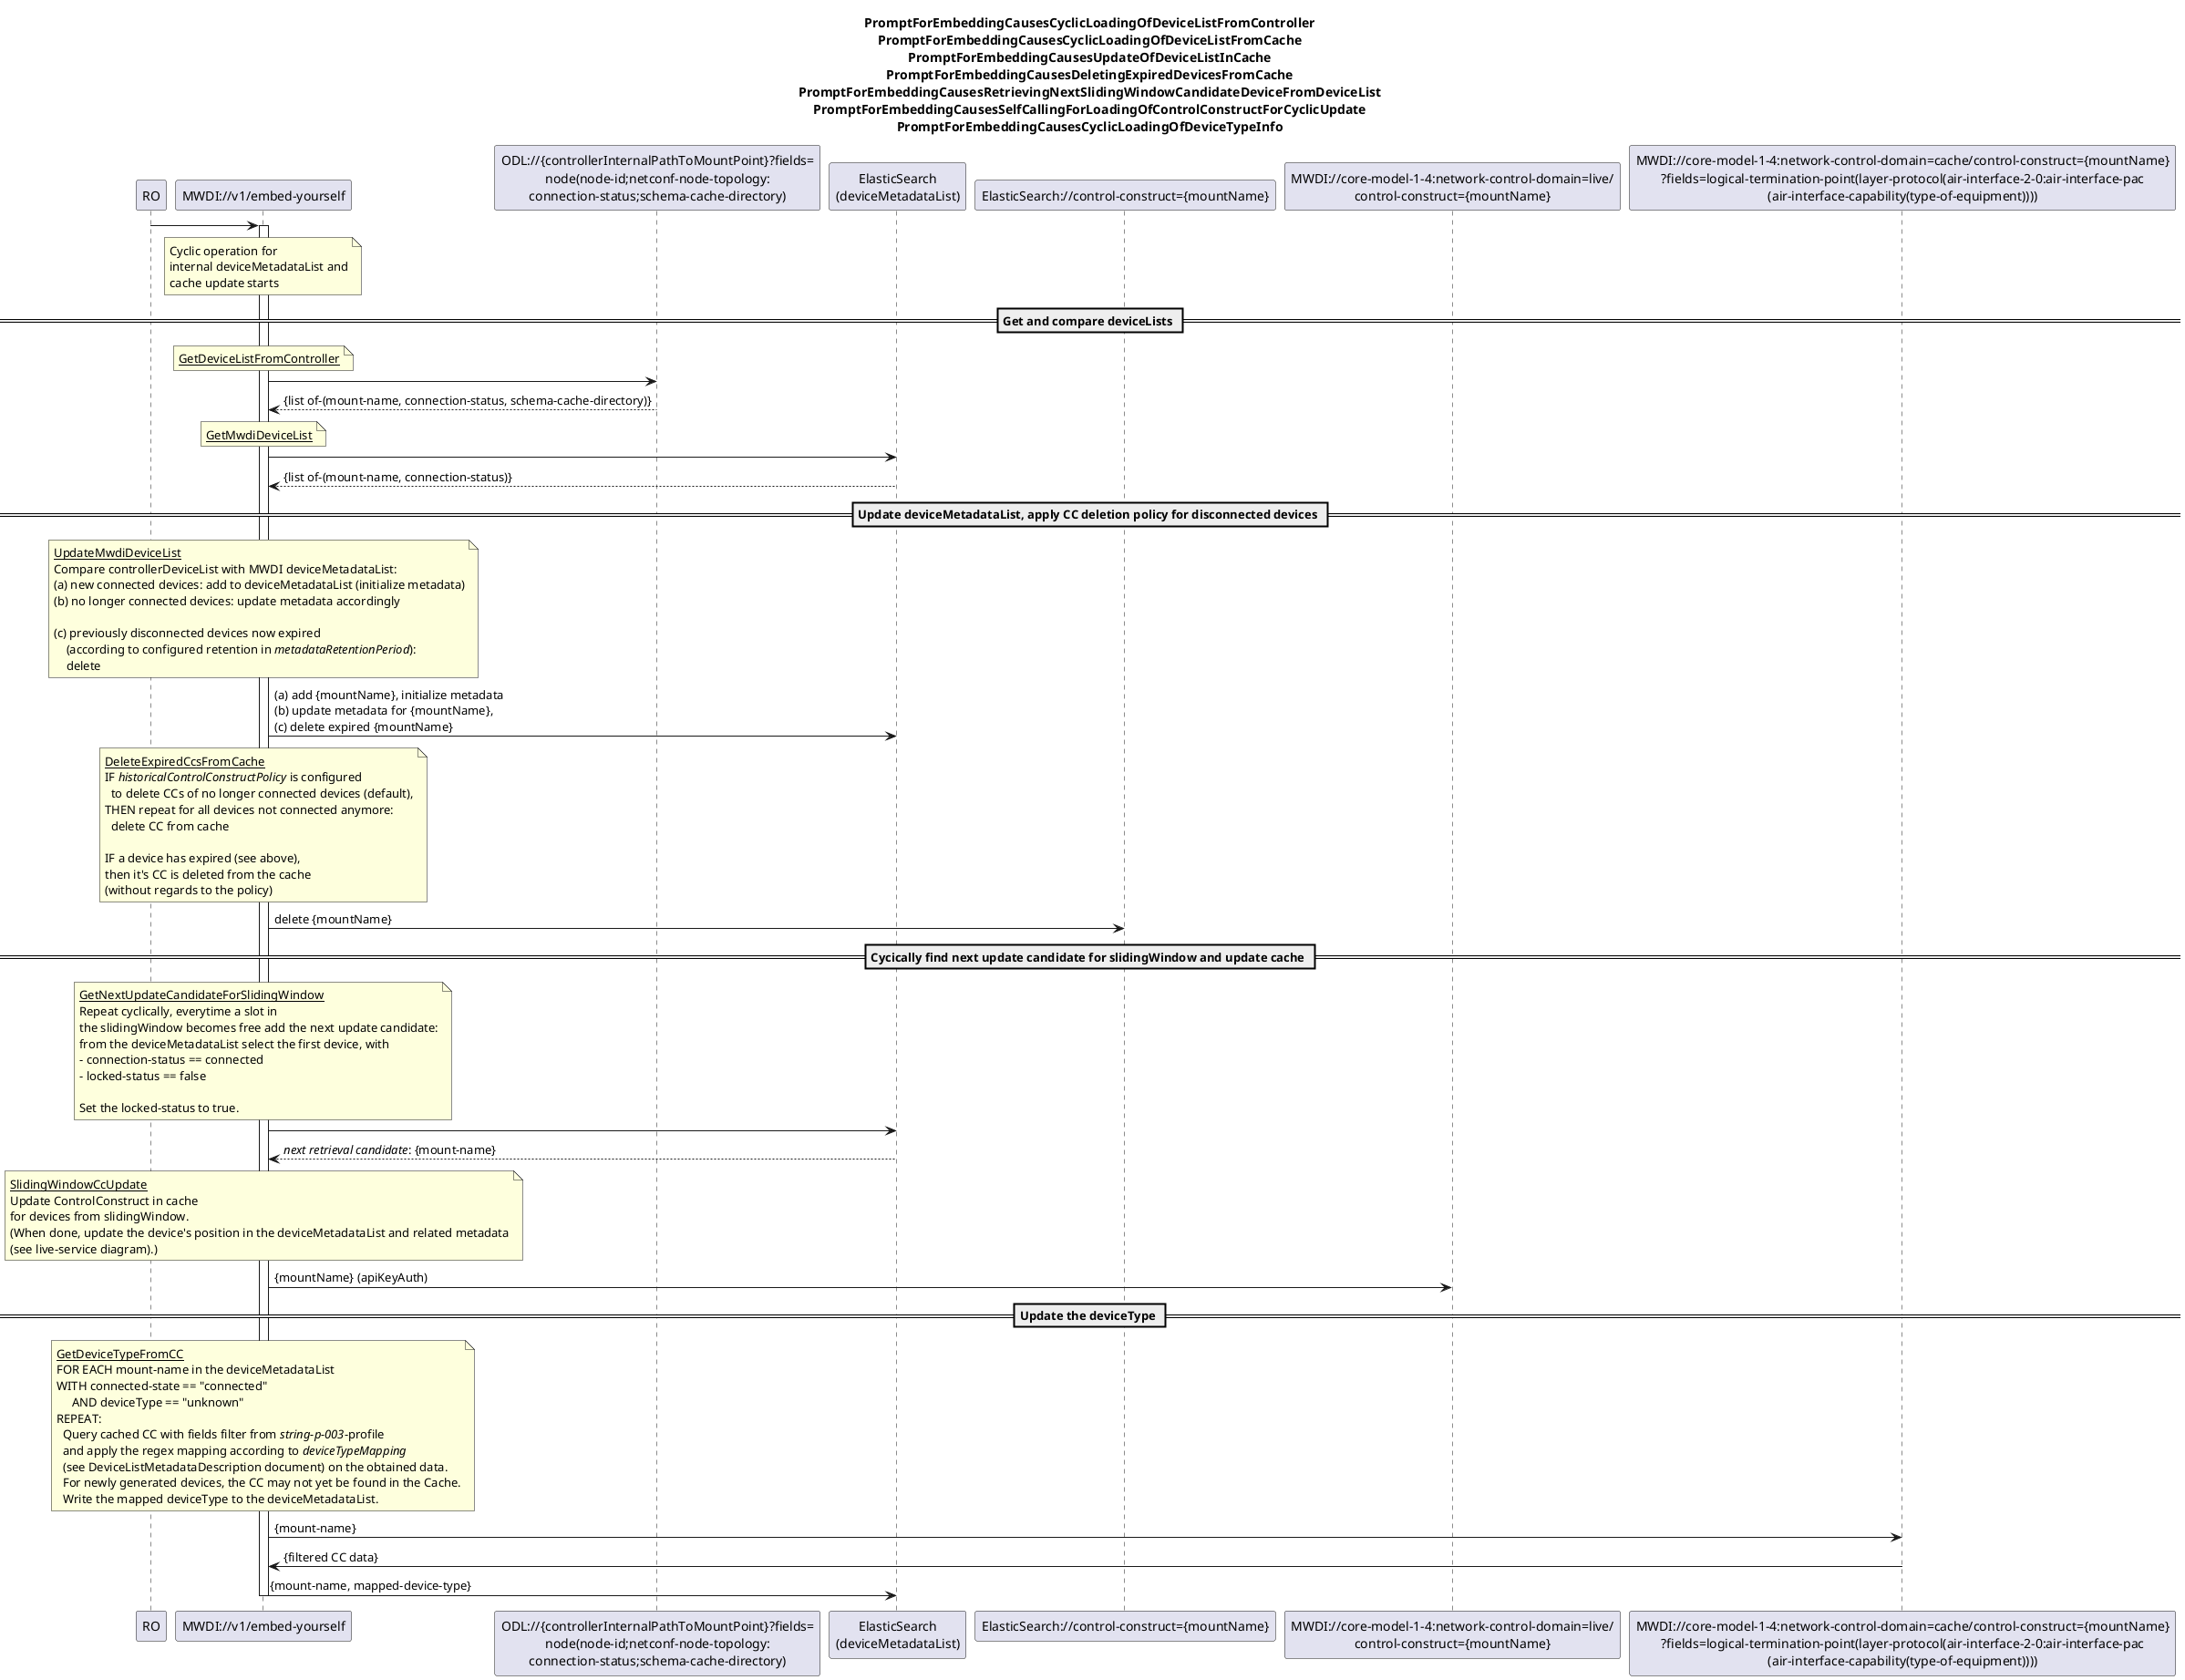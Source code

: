 @startuml 00x_CyclicOperationBasedDeviceListSync
skinparam responseMessageBelowArrow true

title
PromptForEmbeddingCausesCyclicLoadingOfDeviceListFromController
PromptForEmbeddingCausesCyclicLoadingOfDeviceListFromCache
PromptForEmbeddingCausesUpdateOfDeviceListInCache
PromptForEmbeddingCausesDeletingExpiredDevicesFromCache
PromptForEmbeddingCausesRetrievingNextSlidingWindowCandidateDeviceFromDeviceList
PromptForEmbeddingCausesSelfCallingForLoadingOfControlConstructForCyclicUpdate
PromptForEmbeddingCausesCyclicLoadingOfDeviceTypeInfo
end title

participant "RO" as ro
participant "MWDI://v1/embed-yourself" as mwdi
participant "ODL://{controllerInternalPathToMountPoint}?fields=\nnode(node-id;netconf-node-topology:\nconnection-status;schema-cache-directory)" as odlConnectionStatus
participant "ElasticSearch\n(deviceMetadataList)" as deviceList
participant "ElasticSearch://control-construct={mountName}" as esCC
participant "MWDI://core-model-1-4:network-control-domain=live/\ncontrol-construct={mountName}" as ControlConstruct
participant "MWDI://core-model-1-4:network-control-domain=cache/control-construct={mountName}\n?fields=logical-termination-point(layer-protocol(air-interface-2-0:air-interface-pac\n(air-interface-capability(type-of-equipment))))" as mwdiDevType



ro -> mwdi
activate mwdi

note over mwdi
Cyclic operation for 
internal deviceMetadataList and
cache update starts
end note

== Get and compare deviceLists ==

'get deviceList from Controller
note over mwdi
  <u>GetDeviceListFromController</u>
end note
mwdi -> odlConnectionStatus
odlConnectionStatus --> mwdi: {list of-(mount-name, connection-status, schema-cache-directory)}

'get MWDI deviceMetadataList from ElasticSearch
note over mwdi
  <u>GetMwdiDeviceList</u>
end note
mwdi -> deviceList
deviceList --> mwdi: {list of-(mount-name, connection-status)}

== Update deviceMetadataList, apply CC deletion policy for disconnected devices ==

note over mwdi
  <u>UpdateMwdiDeviceList</u>
  Compare controllerDeviceList with MWDI deviceMetadataList: 
  (a) new connected devices: add to deviceMetadataList (initialize metadata)
  (b) no longer connected devices: update metadata accordingly

  (c) previously disconnected devices now expired
      (according to configured retention in <i>metadataRetentionPeriod</i>):
      delete
end note
mwdi -> deviceList: (a) add {mountName}, initialize metadata \n(b) update metadata for {mountName}, \n(c) delete expired {mountName}

note over mwdi
  <u>DeleteExpiredCcsFromCache</u>
  IF <i>historicalControlConstructPolicy</i> is configured
    to delete CCs of no longer connected devices (default),
  THEN repeat for all devices not connected anymore:
    delete CC from cache

  IF a device has expired (see above),
  then it's CC is deleted from the cache
  (without regards to the policy)
end note
mwdi -> esCC: delete {mountName}

== Cycically find next update candidate for slidingWindow and update cache == 

note over mwdi
  <u>GetNextUpdateCandidateForSlidingWindow</u>
  Repeat cyclically, everytime a slot in
  the slidingWindow becomes free add the next update candidate:
  from the deviceMetadataList select the first device, with
  - connection-status == connected
  - locked-status == false
  
  Set the locked-status to true.
end note
mwdi -> deviceList
deviceList --> mwdi: <i>next retrieval candidate</i>: {mount-name}

note over mwdi
  <u>SlidingWindowCcUpdate</u>
  Update ControlConstruct in cache
  for devices from slidingWindow.
  (When done, update the device's position in the deviceMetadataList and related metadata
  (see live-service diagram).)
end note
mwdi -> ControlConstruct: {mountName} (apiKeyAuth)

== Update the deviceType == 

note over mwdi
  <u>GetDeviceTypeFromCC</u>
  FOR EACH mount-name in the deviceMetadataList
  WITH connected-state == "connected"
       AND deviceType == "unknown"
  REPEAT:
    Query cached CC with fields filter from <i>string-p-003</i>-profile
    and apply the regex mapping according to <i>deviceTypeMapping</i>
    (see DeviceListMetadataDescription document) on the obtained data.
    For newly generated devices, the CC may not yet be found in the Cache.
    Write the mapped deviceType to the deviceMetadataList.
end note
mwdi -> mwdiDevType: {mount-name}
mwdiDevType -> mwdi: {filtered CC data}
mwdi -> deviceList: {mount-name, mapped-device-type}

deactivate mwdi

@enduml